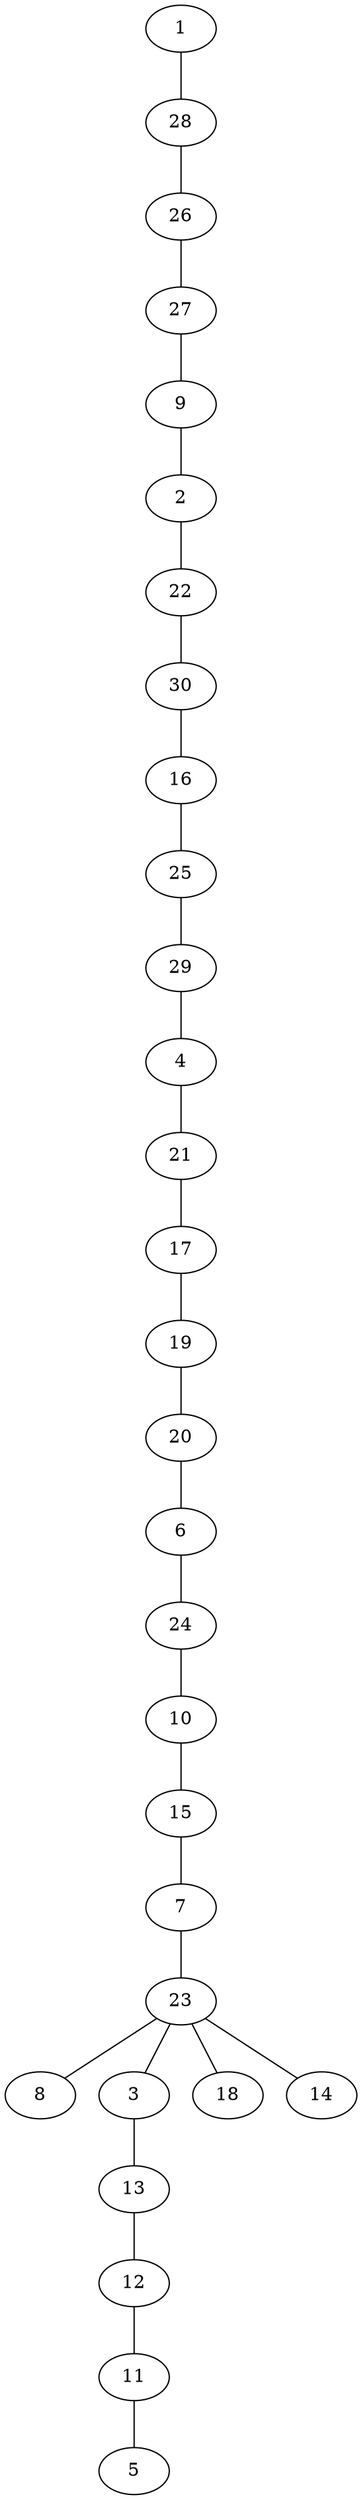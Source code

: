 graph arbol_DFS_I_G_1 {
    1;
    28;
    26;
    27;
    9;
    2;
    22;
    30;
    16;
    25;
    29;
    4;
    21;
    17;
    19;
    20;
    6;
    24;
    10;
    15;
    7;
    23;
    8;
    3;
    13;
    12;
    11;
    5;
    18;
    14;
    1 -- 28;
    28 -- 26;
    26 -- 27;
    27 -- 9;
    9 -- 2;
    2 -- 22;
    22 -- 30;
    30 -- 16;
    16 -- 25;
    25 -- 29;
    29 -- 4;
    4 -- 21;
    21 -- 17;
    17 -- 19;
    19 -- 20;
    20 -- 6;
    6 -- 24;
    24 -- 10;
    10 -- 15;
    15 -- 7;
    7 -- 23;
    23 -- 8;
    23 -- 3;
    3 -- 13;
    13 -- 12;
    12 -- 11;
    11 -- 5;
    23 -- 18;
    23 -- 14;
}